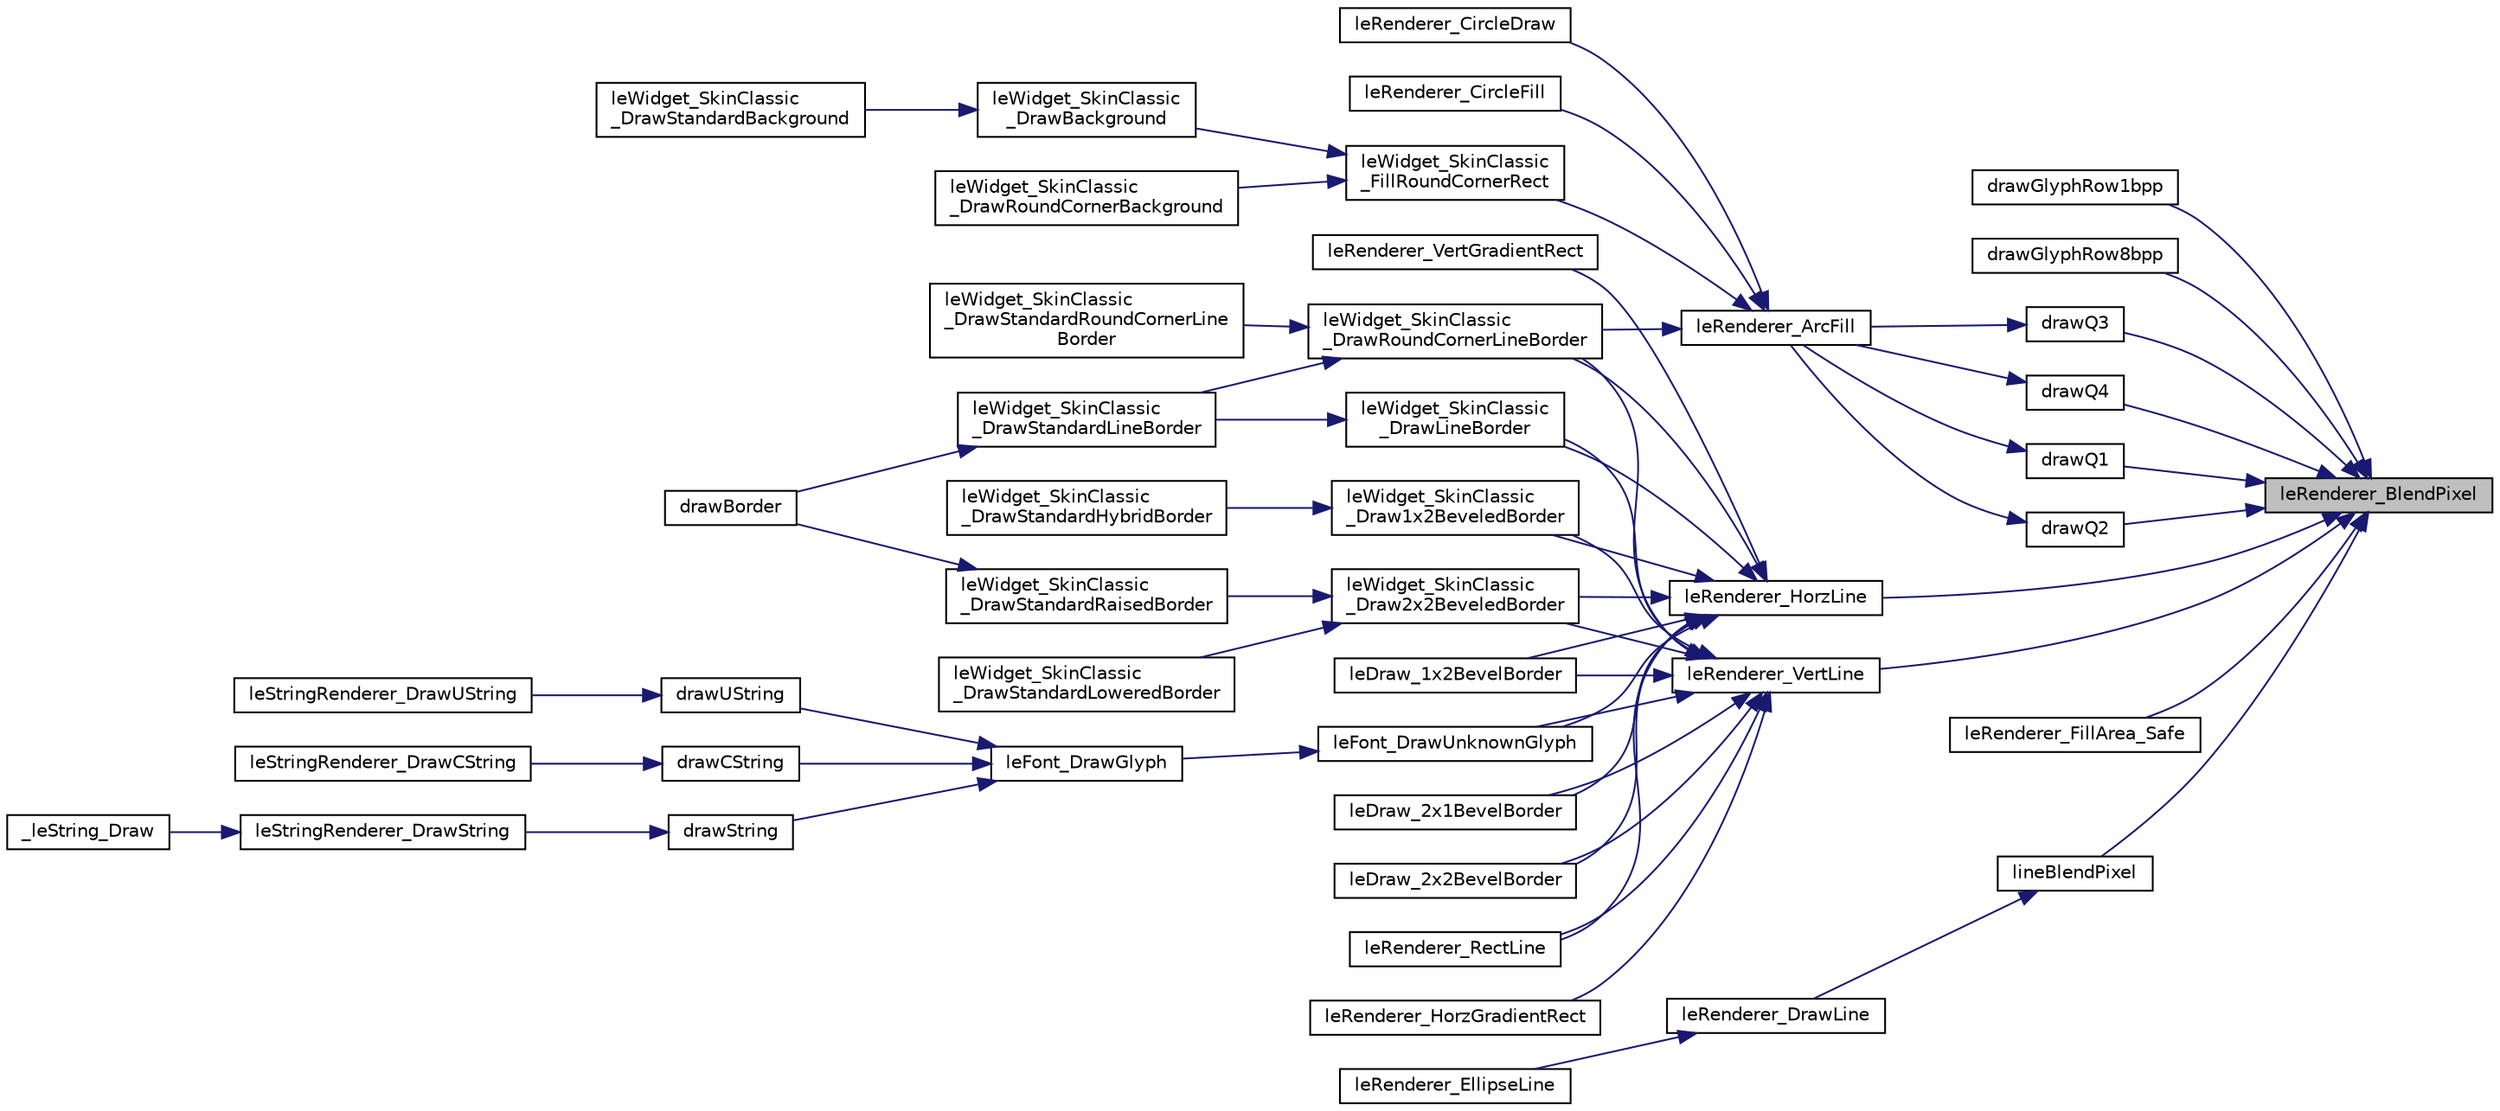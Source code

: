 digraph "leRenderer_BlendPixel"
{
 // LATEX_PDF_SIZE
  edge [fontname="Helvetica",fontsize="10",labelfontname="Helvetica",labelfontsize="10"];
  node [fontname="Helvetica",fontsize="10",shape=record];
  rankdir="RL";
  Node1 [label="leRenderer_BlendPixel",height=0.2,width=0.4,color="black", fillcolor="grey75", style="filled", fontcolor="black",tooltip=" "];
  Node1 -> Node2 [dir="back",color="midnightblue",fontsize="10",style="solid",fontname="Helvetica"];
  Node2 [label="drawGlyphRow1bpp",height=0.2,width=0.4,color="black", fillcolor="white", style="filled",URL="$legato__font_8c.html#a42d989d46d20df83e1fb48c9620e0c38",tooltip=" "];
  Node1 -> Node3 [dir="back",color="midnightblue",fontsize="10",style="solid",fontname="Helvetica"];
  Node3 [label="drawGlyphRow8bpp",height=0.2,width=0.4,color="black", fillcolor="white", style="filled",URL="$legato__font_8c.html#a8672cb3fdb78728adc20fd5892d417fe",tooltip=" "];
  Node1 -> Node4 [dir="back",color="midnightblue",fontsize="10",style="solid",fontname="Helvetica"];
  Node4 [label="drawQ1",height=0.2,width=0.4,color="black", fillcolor="white", style="filled",URL="$legato__draw__arc_8c.html#a13a03606b8c2a26e466831af547c112d",tooltip=" "];
  Node4 -> Node5 [dir="back",color="midnightblue",fontsize="10",style="solid",fontname="Helvetica"];
  Node5 [label="leRenderer_ArcFill",height=0.2,width=0.4,color="black", fillcolor="white", style="filled",URL="$legato__renderer_8h.html#ac76e1cb889dee55e58fe4d36d0301edb",tooltip=" "];
  Node5 -> Node6 [dir="back",color="midnightblue",fontsize="10",style="solid",fontname="Helvetica"];
  Node6 [label="leRenderer_CircleDraw",height=0.2,width=0.4,color="black", fillcolor="white", style="filled",URL="$legato__renderer_8h.html#aaf32659c1642a59ba797f561ca6aaf2b",tooltip=" "];
  Node5 -> Node7 [dir="back",color="midnightblue",fontsize="10",style="solid",fontname="Helvetica"];
  Node7 [label="leRenderer_CircleFill",height=0.2,width=0.4,color="black", fillcolor="white", style="filled",URL="$legato__renderer_8h.html#a40b57a70060e5e8a53088b4b864e8ead",tooltip=" "];
  Node5 -> Node8 [dir="back",color="midnightblue",fontsize="10",style="solid",fontname="Helvetica"];
  Node8 [label="leWidget_SkinClassic\l_DrawRoundCornerLineBorder",height=0.2,width=0.4,color="black", fillcolor="white", style="filled",URL="$legato__widget__skin__classic__common_8c.html#ac96ca3486fa1a7f60ea942346611bd57",tooltip=" "];
  Node8 -> Node9 [dir="back",color="midnightblue",fontsize="10",style="solid",fontname="Helvetica"];
  Node9 [label="leWidget_SkinClassic\l_DrawStandardLineBorder",height=0.2,width=0.4,color="black", fillcolor="white", style="filled",URL="$legato__widget__skin__classic__common_8h.html#a3b122d3bd3115184b352f822b372da94",tooltip=" "];
  Node9 -> Node10 [dir="back",color="midnightblue",fontsize="10",style="solid",fontname="Helvetica"];
  Node10 [label="drawBorder",height=0.2,width=0.4,color="black", fillcolor="white", style="filled",URL="$legato__widget__skin__classic_8c.html#a99033a133d33baffbe4d81d19c3a9d09",tooltip=" "];
  Node8 -> Node11 [dir="back",color="midnightblue",fontsize="10",style="solid",fontname="Helvetica"];
  Node11 [label="leWidget_SkinClassic\l_DrawStandardRoundCornerLine\lBorder",height=0.2,width=0.4,color="black", fillcolor="white", style="filled",URL="$legato__widget__skin__classic__common_8h.html#aeac272c6398181fcf4fba1773d82c308",tooltip=" "];
  Node5 -> Node12 [dir="back",color="midnightblue",fontsize="10",style="solid",fontname="Helvetica"];
  Node12 [label="leWidget_SkinClassic\l_FillRoundCornerRect",height=0.2,width=0.4,color="black", fillcolor="white", style="filled",URL="$legato__widget__skin__classic__common_8c.html#a2a7caae9761a9b6158a080297569a082",tooltip=" "];
  Node12 -> Node13 [dir="back",color="midnightblue",fontsize="10",style="solid",fontname="Helvetica"];
  Node13 [label="leWidget_SkinClassic\l_DrawBackground",height=0.2,width=0.4,color="black", fillcolor="white", style="filled",URL="$legato__widget__skin__classic__common_8h.html#adb465259877e3e84576506abca05a2c8",tooltip=" "];
  Node13 -> Node14 [dir="back",color="midnightblue",fontsize="10",style="solid",fontname="Helvetica"];
  Node14 [label="leWidget_SkinClassic\l_DrawStandardBackground",height=0.2,width=0.4,color="black", fillcolor="white", style="filled",URL="$legato__widget__skin__classic__common_8h.html#aff442651eb4e23e2c044c44b74101189",tooltip=" "];
  Node12 -> Node15 [dir="back",color="midnightblue",fontsize="10",style="solid",fontname="Helvetica"];
  Node15 [label="leWidget_SkinClassic\l_DrawRoundCornerBackground",height=0.2,width=0.4,color="black", fillcolor="white", style="filled",URL="$legato__widget__skin__classic__common_8h.html#ab637287652c804c6a1e909b691e0dfac",tooltip=" "];
  Node1 -> Node16 [dir="back",color="midnightblue",fontsize="10",style="solid",fontname="Helvetica"];
  Node16 [label="drawQ2",height=0.2,width=0.4,color="black", fillcolor="white", style="filled",URL="$legato__draw__arc_8c.html#a20cedc9c498e6ae6ac5ef404fb58a31a",tooltip=" "];
  Node16 -> Node5 [dir="back",color="midnightblue",fontsize="10",style="solid",fontname="Helvetica"];
  Node1 -> Node17 [dir="back",color="midnightblue",fontsize="10",style="solid",fontname="Helvetica"];
  Node17 [label="drawQ3",height=0.2,width=0.4,color="black", fillcolor="white", style="filled",URL="$legato__draw__arc_8c.html#a221e5c1e099ed8e74886df9eacba0ca3",tooltip=" "];
  Node17 -> Node5 [dir="back",color="midnightblue",fontsize="10",style="solid",fontname="Helvetica"];
  Node1 -> Node18 [dir="back",color="midnightblue",fontsize="10",style="solid",fontname="Helvetica"];
  Node18 [label="drawQ4",height=0.2,width=0.4,color="black", fillcolor="white", style="filled",URL="$legato__draw__arc_8c.html#a7de24c7bbcc7db7c43d89fdd66f274f6",tooltip=" "];
  Node18 -> Node5 [dir="back",color="midnightblue",fontsize="10",style="solid",fontname="Helvetica"];
  Node1 -> Node19 [dir="back",color="midnightblue",fontsize="10",style="solid",fontname="Helvetica"];
  Node19 [label="leRenderer_FillArea_Safe",height=0.2,width=0.4,color="black", fillcolor="white", style="filled",URL="$legato__renderer_8h.html#a3dd58ed1c06bcd5c95a5dfb0151d5d3b",tooltip=" "];
  Node1 -> Node20 [dir="back",color="midnightblue",fontsize="10",style="solid",fontname="Helvetica"];
  Node20 [label="leRenderer_HorzLine",height=0.2,width=0.4,color="black", fillcolor="white", style="filled",URL="$legato__renderer_8h.html#a904f5edae621f46e126b138af87b4ccf",tooltip=" "];
  Node20 -> Node21 [dir="back",color="midnightblue",fontsize="10",style="solid",fontname="Helvetica"];
  Node21 [label="leDraw_1x2BevelBorder",height=0.2,width=0.4,color="black", fillcolor="white", style="filled",URL="$legato__widget__skin__classic__common_8c.html#a6b81ffe6d602932f44841862907105e6",tooltip=" "];
  Node20 -> Node22 [dir="back",color="midnightblue",fontsize="10",style="solid",fontname="Helvetica"];
  Node22 [label="leDraw_2x1BevelBorder",height=0.2,width=0.4,color="black", fillcolor="white", style="filled",URL="$legato__widget__skin__classic__common_8c.html#a52a3f654a5747e191e848f5159521634",tooltip=" "];
  Node20 -> Node23 [dir="back",color="midnightblue",fontsize="10",style="solid",fontname="Helvetica"];
  Node23 [label="leDraw_2x2BevelBorder",height=0.2,width=0.4,color="black", fillcolor="white", style="filled",URL="$legato__widget__skin__classic__common_8c.html#a304504a1f50560a183f4c43dfff96df9",tooltip=" "];
  Node20 -> Node24 [dir="back",color="midnightblue",fontsize="10",style="solid",fontname="Helvetica"];
  Node24 [label="leFont_DrawUnknownGlyph",height=0.2,width=0.4,color="black", fillcolor="white", style="filled",URL="$legato__font_8h.html#a03c5addbf7c3e99d681e0e8e53ba52cd",tooltip=" "];
  Node24 -> Node25 [dir="back",color="midnightblue",fontsize="10",style="solid",fontname="Helvetica"];
  Node25 [label="leFont_DrawGlyph",height=0.2,width=0.4,color="black", fillcolor="white", style="filled",URL="$legato__font_8h.html#aa1ca1fb28984b2518932a1464df7e79a",tooltip=" "];
  Node25 -> Node26 [dir="back",color="midnightblue",fontsize="10",style="solid",fontname="Helvetica"];
  Node26 [label="drawCString",height=0.2,width=0.4,color="black", fillcolor="white", style="filled",URL="$legato__string__renderer_8c.html#a213402f8bd6222abaf1651cbf96e8f9b",tooltip=" "];
  Node26 -> Node27 [dir="back",color="midnightblue",fontsize="10",style="solid",fontname="Helvetica"];
  Node27 [label="leStringRenderer_DrawCString",height=0.2,width=0.4,color="black", fillcolor="white", style="filled",URL="$legato__string__renderer_8h.html#a4a4b12fb93ab88a53fe506b4fc800313",tooltip=" "];
  Node25 -> Node28 [dir="back",color="midnightblue",fontsize="10",style="solid",fontname="Helvetica"];
  Node28 [label="drawString",height=0.2,width=0.4,color="black", fillcolor="white", style="filled",URL="$legato__string__renderer_8c.html#aed38757c2c2947fe73f2a1e012c207b3",tooltip=" "];
  Node28 -> Node29 [dir="back",color="midnightblue",fontsize="10",style="solid",fontname="Helvetica"];
  Node29 [label="leStringRenderer_DrawString",height=0.2,width=0.4,color="black", fillcolor="white", style="filled",URL="$legato__string__renderer_8h.html#afd77c367e313ce1f453368e134f2793d",tooltip=" "];
  Node29 -> Node30 [dir="back",color="midnightblue",fontsize="10",style="solid",fontname="Helvetica"];
  Node30 [label="_leString_Draw",height=0.2,width=0.4,color="black", fillcolor="white", style="filled",URL="$legato__tablestring_8c.html#ab6b9aed1930b4290afc5a812af56094c",tooltip=" "];
  Node25 -> Node31 [dir="back",color="midnightblue",fontsize="10",style="solid",fontname="Helvetica"];
  Node31 [label="drawUString",height=0.2,width=0.4,color="black", fillcolor="white", style="filled",URL="$legato__string__renderer_8c.html#abc35a33b81b8ca5a104056c233821543",tooltip=" "];
  Node31 -> Node32 [dir="back",color="midnightblue",fontsize="10",style="solid",fontname="Helvetica"];
  Node32 [label="leStringRenderer_DrawUString",height=0.2,width=0.4,color="black", fillcolor="white", style="filled",URL="$legato__string__renderer_8h.html#a7b02fe78824d690efd75af51a78d1f87",tooltip=" "];
  Node20 -> Node33 [dir="back",color="midnightblue",fontsize="10",style="solid",fontname="Helvetica"];
  Node33 [label="leRenderer_RectLine",height=0.2,width=0.4,color="black", fillcolor="white", style="filled",URL="$legato__renderer_8h.html#a01df4c757ef6d0115cce222bfd81ae10",tooltip=" "];
  Node20 -> Node34 [dir="back",color="midnightblue",fontsize="10",style="solid",fontname="Helvetica"];
  Node34 [label="leRenderer_VertGradientRect",height=0.2,width=0.4,color="black", fillcolor="white", style="filled",URL="$legato__renderer_8h.html#a2d7f9f6e7e68dfc9a9f8fad5604a761c",tooltip=" "];
  Node20 -> Node35 [dir="back",color="midnightblue",fontsize="10",style="solid",fontname="Helvetica"];
  Node35 [label="leWidget_SkinClassic\l_Draw1x2BeveledBorder",height=0.2,width=0.4,color="black", fillcolor="white", style="filled",URL="$legato__widget__skin__classic__common_8h.html#a3d1f4af1fb23e1ebc5e800d8938d4003",tooltip=" "];
  Node35 -> Node36 [dir="back",color="midnightblue",fontsize="10",style="solid",fontname="Helvetica"];
  Node36 [label="leWidget_SkinClassic\l_DrawStandardHybridBorder",height=0.2,width=0.4,color="black", fillcolor="white", style="filled",URL="$legato__widget__skin__classic__common_8h.html#a6d5bece08c8a5a7d2e5eac80dd46c907",tooltip=" "];
  Node20 -> Node37 [dir="back",color="midnightblue",fontsize="10",style="solid",fontname="Helvetica"];
  Node37 [label="leWidget_SkinClassic\l_Draw2x2BeveledBorder",height=0.2,width=0.4,color="black", fillcolor="white", style="filled",URL="$legato__widget__skin__classic__common_8h.html#adac35c531f329776764d167c9c462d31",tooltip=" "];
  Node37 -> Node38 [dir="back",color="midnightblue",fontsize="10",style="solid",fontname="Helvetica"];
  Node38 [label="leWidget_SkinClassic\l_DrawStandardLoweredBorder",height=0.2,width=0.4,color="black", fillcolor="white", style="filled",URL="$legato__widget__skin__classic__common_8h.html#a820d3998cb393dd05da8c3b8d17f0f9a",tooltip=" "];
  Node37 -> Node39 [dir="back",color="midnightblue",fontsize="10",style="solid",fontname="Helvetica"];
  Node39 [label="leWidget_SkinClassic\l_DrawStandardRaisedBorder",height=0.2,width=0.4,color="black", fillcolor="white", style="filled",URL="$legato__widget__skin__classic__common_8h.html#aebafa1f0cc9f2865a0f472f686706da5",tooltip=" "];
  Node39 -> Node10 [dir="back",color="midnightblue",fontsize="10",style="solid",fontname="Helvetica"];
  Node20 -> Node40 [dir="back",color="midnightblue",fontsize="10",style="solid",fontname="Helvetica"];
  Node40 [label="leWidget_SkinClassic\l_DrawLineBorder",height=0.2,width=0.4,color="black", fillcolor="white", style="filled",URL="$legato__widget__skin__classic__common_8h.html#a788ade3938977f3be82c7159291384b3",tooltip=" "];
  Node40 -> Node9 [dir="back",color="midnightblue",fontsize="10",style="solid",fontname="Helvetica"];
  Node20 -> Node8 [dir="back",color="midnightblue",fontsize="10",style="solid",fontname="Helvetica"];
  Node1 -> Node41 [dir="back",color="midnightblue",fontsize="10",style="solid",fontname="Helvetica"];
  Node41 [label="leRenderer_VertLine",height=0.2,width=0.4,color="black", fillcolor="white", style="filled",URL="$legato__renderer_8h.html#a86851061167874ad328cc8e22937f1fb",tooltip=" "];
  Node41 -> Node21 [dir="back",color="midnightblue",fontsize="10",style="solid",fontname="Helvetica"];
  Node41 -> Node22 [dir="back",color="midnightblue",fontsize="10",style="solid",fontname="Helvetica"];
  Node41 -> Node23 [dir="back",color="midnightblue",fontsize="10",style="solid",fontname="Helvetica"];
  Node41 -> Node24 [dir="back",color="midnightblue",fontsize="10",style="solid",fontname="Helvetica"];
  Node41 -> Node42 [dir="back",color="midnightblue",fontsize="10",style="solid",fontname="Helvetica"];
  Node42 [label="leRenderer_HorzGradientRect",height=0.2,width=0.4,color="black", fillcolor="white", style="filled",URL="$legato__renderer_8h.html#a19d5030782cbff6dfc8f66ffab086a97",tooltip=" "];
  Node41 -> Node33 [dir="back",color="midnightblue",fontsize="10",style="solid",fontname="Helvetica"];
  Node41 -> Node35 [dir="back",color="midnightblue",fontsize="10",style="solid",fontname="Helvetica"];
  Node41 -> Node37 [dir="back",color="midnightblue",fontsize="10",style="solid",fontname="Helvetica"];
  Node41 -> Node40 [dir="back",color="midnightblue",fontsize="10",style="solid",fontname="Helvetica"];
  Node41 -> Node8 [dir="back",color="midnightblue",fontsize="10",style="solid",fontname="Helvetica"];
  Node1 -> Node43 [dir="back",color="midnightblue",fontsize="10",style="solid",fontname="Helvetica"];
  Node43 [label="lineBlendPixel",height=0.2,width=0.4,color="black", fillcolor="white", style="filled",URL="$legato__draw__line_8c.html#a1b51112eb5f19a13b8123ed37251ff49",tooltip=" "];
  Node43 -> Node44 [dir="back",color="midnightblue",fontsize="10",style="solid",fontname="Helvetica"];
  Node44 [label="leRenderer_DrawLine",height=0.2,width=0.4,color="black", fillcolor="white", style="filled",URL="$legato__renderer_8h.html#aa8a83a7d8294e9bf1dc41eb778123707",tooltip=" "];
  Node44 -> Node45 [dir="back",color="midnightblue",fontsize="10",style="solid",fontname="Helvetica"];
  Node45 [label="leRenderer_EllipseLine",height=0.2,width=0.4,color="black", fillcolor="white", style="filled",URL="$legato__renderer_8h.html#a0437ab2092a02ebcadb20458ff2b4af6",tooltip=" "];
}
